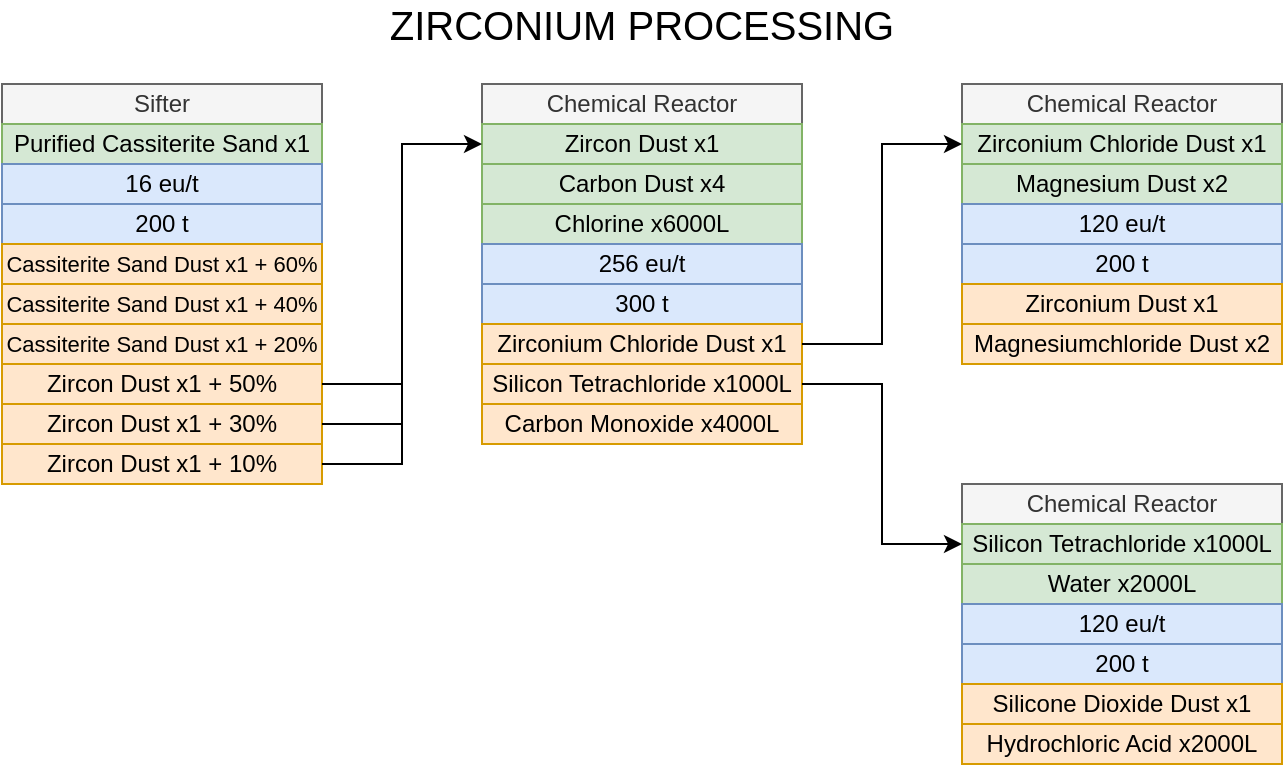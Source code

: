 <mxfile version="14.9.5" type="device"><diagram id="oJ66EsZMzgQ810J01EDe" name="Page-1"><mxGraphModel dx="985" dy="563" grid="1" gridSize="10" guides="1" tooltips="1" connect="1" arrows="1" fold="1" page="1" pageScale="1" pageWidth="827" pageHeight="1169" math="0" shadow="0"><root><mxCell id="0"/><mxCell id="1" parent="0"/><mxCell id="EpSZC6r_kOCgjomjFYdf-3" value="Sifter" style="rounded=0;whiteSpace=wrap;html=1;shadow=0;glass=0;sketch=0;strokeWidth=1;fillColor=#f5f5f5;strokeColor=#666666;fontColor=#333333;" vertex="1" parent="1"><mxGeometry x="40" y="60" width="160" height="20" as="geometry"/></mxCell><mxCell id="EpSZC6r_kOCgjomjFYdf-4" value="Purified Cassiterite Sand x1" style="rounded=0;whiteSpace=wrap;html=1;shadow=0;glass=0;sketch=0;strokeWidth=1;fillColor=#d5e8d4;strokeColor=#82b366;" vertex="1" parent="1"><mxGeometry x="40" y="80" width="160" height="20" as="geometry"/></mxCell><mxCell id="EpSZC6r_kOCgjomjFYdf-5" value="200 t" style="rounded=0;whiteSpace=wrap;html=1;shadow=0;glass=0;sketch=0;strokeWidth=1;fillColor=#dae8fc;strokeColor=#6c8ebf;" vertex="1" parent="1"><mxGeometry x="40" y="120" width="160" height="20" as="geometry"/></mxCell><mxCell id="EpSZC6r_kOCgjomjFYdf-6" value="16 eu/t" style="rounded=0;whiteSpace=wrap;html=1;shadow=0;glass=0;sketch=0;strokeWidth=1;fillColor=#dae8fc;strokeColor=#6c8ebf;" vertex="1" parent="1"><mxGeometry x="40" y="100" width="160" height="20" as="geometry"/></mxCell><mxCell id="EpSZC6r_kOCgjomjFYdf-7" value="&lt;font style=&quot;font-size: 11px&quot;&gt;Cassiterite Sand Dust x1 + 60%&lt;/font&gt;" style="rounded=0;whiteSpace=wrap;html=1;shadow=0;glass=0;sketch=0;strokeWidth=1;fillColor=#ffe6cc;strokeColor=#d79b00;" vertex="1" parent="1"><mxGeometry x="40" y="140" width="160" height="20" as="geometry"/></mxCell><mxCell id="EpSZC6r_kOCgjomjFYdf-9" value="&lt;font style=&quot;font-size: 11px&quot;&gt;Cassiterite Sand Dust x1 + 40%&lt;/font&gt;" style="rounded=0;whiteSpace=wrap;html=1;shadow=0;glass=0;sketch=0;strokeWidth=1;fillColor=#ffe6cc;strokeColor=#d79b00;" vertex="1" parent="1"><mxGeometry x="40" y="160" width="160" height="20" as="geometry"/></mxCell><mxCell id="EpSZC6r_kOCgjomjFYdf-10" value="&lt;font style=&quot;font-size: 11px&quot;&gt;Cassiterite Sand Dust x1 + 20%&lt;/font&gt;" style="rounded=0;whiteSpace=wrap;html=1;shadow=0;glass=0;sketch=0;strokeWidth=1;fillColor=#ffe6cc;strokeColor=#d79b00;" vertex="1" parent="1"><mxGeometry x="40" y="180" width="160" height="20" as="geometry"/></mxCell><mxCell id="EpSZC6r_kOCgjomjFYdf-11" value="&lt;font style=&quot;font-size: 12px&quot;&gt;Zircon Dust x1 + 50%&lt;/font&gt;" style="rounded=0;whiteSpace=wrap;html=1;shadow=0;glass=0;sketch=0;strokeWidth=1;fillColor=#ffe6cc;strokeColor=#d79b00;" vertex="1" parent="1"><mxGeometry x="40" y="200" width="160" height="20" as="geometry"/></mxCell><mxCell id="EpSZC6r_kOCgjomjFYdf-12" value="&lt;font style=&quot;font-size: 12px&quot;&gt;Zircon Dust x1 + 30%&lt;/font&gt;" style="rounded=0;whiteSpace=wrap;html=1;shadow=0;glass=0;sketch=0;strokeWidth=1;fillColor=#ffe6cc;strokeColor=#d79b00;" vertex="1" parent="1"><mxGeometry x="40" y="220" width="160" height="20" as="geometry"/></mxCell><mxCell id="EpSZC6r_kOCgjomjFYdf-13" value="&lt;font style=&quot;font-size: 12px&quot;&gt;Zircon Dust x1 + 10%&lt;/font&gt;" style="rounded=0;whiteSpace=wrap;html=1;shadow=0;glass=0;sketch=0;strokeWidth=1;fillColor=#ffe6cc;strokeColor=#d79b00;" vertex="1" parent="1"><mxGeometry x="40" y="240" width="160" height="20" as="geometry"/></mxCell><mxCell id="EpSZC6r_kOCgjomjFYdf-14" value="Chemical Reactor" style="rounded=0;whiteSpace=wrap;html=1;shadow=0;glass=0;sketch=0;strokeWidth=1;fillColor=#f5f5f5;strokeColor=#666666;fontColor=#333333;" vertex="1" parent="1"><mxGeometry x="280" y="60" width="160" height="20" as="geometry"/></mxCell><mxCell id="EpSZC6r_kOCgjomjFYdf-15" value="Zircon Dust x1" style="rounded=0;whiteSpace=wrap;html=1;shadow=0;glass=0;sketch=0;strokeWidth=1;fillColor=#d5e8d4;strokeColor=#82b366;" vertex="1" parent="1"><mxGeometry x="280" y="80" width="160" height="20" as="geometry"/></mxCell><mxCell id="EpSZC6r_kOCgjomjFYdf-16" value="Carbon Dust x4" style="rounded=0;whiteSpace=wrap;html=1;shadow=0;glass=0;sketch=0;strokeWidth=1;fillColor=#d5e8d4;strokeColor=#82b366;" vertex="1" parent="1"><mxGeometry x="280" y="100" width="160" height="20" as="geometry"/></mxCell><mxCell id="EpSZC6r_kOCgjomjFYdf-17" value="Chlorine x6000L" style="rounded=0;whiteSpace=wrap;html=1;shadow=0;glass=0;sketch=0;strokeWidth=1;fillColor=#d5e8d4;strokeColor=#82b366;" vertex="1" parent="1"><mxGeometry x="280" y="120" width="160" height="20" as="geometry"/></mxCell><mxCell id="EpSZC6r_kOCgjomjFYdf-18" value="300 t" style="rounded=0;whiteSpace=wrap;html=1;shadow=0;glass=0;sketch=0;strokeWidth=1;fillColor=#dae8fc;strokeColor=#6c8ebf;" vertex="1" parent="1"><mxGeometry x="280" y="160" width="160" height="20" as="geometry"/></mxCell><mxCell id="EpSZC6r_kOCgjomjFYdf-19" value="256 eu/t" style="rounded=0;whiteSpace=wrap;html=1;shadow=0;glass=0;sketch=0;strokeWidth=1;fillColor=#dae8fc;strokeColor=#6c8ebf;" vertex="1" parent="1"><mxGeometry x="280" y="140" width="160" height="20" as="geometry"/></mxCell><mxCell id="EpSZC6r_kOCgjomjFYdf-20" value="&lt;font style=&quot;font-size: 12px&quot;&gt;Zirconium Chloride Dust x1&lt;/font&gt;" style="rounded=0;whiteSpace=wrap;html=1;shadow=0;glass=0;sketch=0;strokeWidth=1;fillColor=#ffe6cc;strokeColor=#d79b00;" vertex="1" parent="1"><mxGeometry x="280" y="180" width="160" height="20" as="geometry"/></mxCell><mxCell id="EpSZC6r_kOCgjomjFYdf-21" value="&lt;font style=&quot;font-size: 12px&quot;&gt;Silicon Tetrachloride x1000L&lt;/font&gt;" style="rounded=0;whiteSpace=wrap;html=1;shadow=0;glass=0;sketch=0;strokeWidth=1;fillColor=#ffe6cc;strokeColor=#d79b00;" vertex="1" parent="1"><mxGeometry x="280" y="200" width="160" height="20" as="geometry"/></mxCell><mxCell id="EpSZC6r_kOCgjomjFYdf-22" value="&lt;font style=&quot;font-size: 12px&quot;&gt;Carbon Monoxide x4000L&lt;/font&gt;" style="rounded=0;whiteSpace=wrap;html=1;shadow=0;glass=0;sketch=0;strokeWidth=1;fillColor=#ffe6cc;strokeColor=#d79b00;" vertex="1" parent="1"><mxGeometry x="280" y="220" width="160" height="20" as="geometry"/></mxCell><mxCell id="EpSZC6r_kOCgjomjFYdf-23" value="" style="endArrow=classic;html=1;exitX=1;exitY=0.5;exitDx=0;exitDy=0;entryX=0;entryY=0.5;entryDx=0;entryDy=0;rounded=0;" edge="1" parent="1" source="EpSZC6r_kOCgjomjFYdf-11" target="EpSZC6r_kOCgjomjFYdf-15"><mxGeometry width="50" height="50" relative="1" as="geometry"><mxPoint x="300" y="210" as="sourcePoint"/><mxPoint x="240" y="210" as="targetPoint"/><Array as="points"><mxPoint x="220" y="210"/><mxPoint x="240" y="210"/><mxPoint x="240" y="90"/></Array></mxGeometry></mxCell><mxCell id="EpSZC6r_kOCgjomjFYdf-25" value="" style="endArrow=none;html=1;exitX=1;exitY=0.5;exitDx=0;exitDy=0;endFill=0;rounded=0;" edge="1" parent="1" source="EpSZC6r_kOCgjomjFYdf-12"><mxGeometry width="50" height="50" relative="1" as="geometry"><mxPoint x="300" y="210" as="sourcePoint"/><mxPoint x="240" y="210" as="targetPoint"/><Array as="points"><mxPoint x="240" y="230"/></Array></mxGeometry></mxCell><mxCell id="EpSZC6r_kOCgjomjFYdf-26" value="" style="endArrow=none;html=1;exitX=1;exitY=0.5;exitDx=0;exitDy=0;endFill=0;rounded=0;" edge="1" parent="1" source="EpSZC6r_kOCgjomjFYdf-13"><mxGeometry width="50" height="50" relative="1" as="geometry"><mxPoint x="300" y="210" as="sourcePoint"/><mxPoint x="240" y="230" as="targetPoint"/><Array as="points"><mxPoint x="240" y="250"/></Array></mxGeometry></mxCell><mxCell id="EpSZC6r_kOCgjomjFYdf-27" value="&lt;font style=&quot;font-size: 20px&quot;&gt;ZIRCONIUM PROCESSING&lt;/font&gt;" style="text;html=1;strokeColor=none;fillColor=none;align=center;verticalAlign=middle;whiteSpace=wrap;rounded=0;shadow=0;glass=0;sketch=0;" vertex="1" parent="1"><mxGeometry x="230" y="20" width="260" height="20" as="geometry"/></mxCell><mxCell id="EpSZC6r_kOCgjomjFYdf-28" value="Chemical Reactor" style="rounded=0;whiteSpace=wrap;html=1;shadow=0;glass=0;sketch=0;strokeWidth=1;fillColor=#f5f5f5;strokeColor=#666666;fontColor=#333333;" vertex="1" parent="1"><mxGeometry x="520" y="60" width="160" height="20" as="geometry"/></mxCell><mxCell id="EpSZC6r_kOCgjomjFYdf-29" value="&lt;font style=&quot;font-size: 12px&quot;&gt;Zirconium Chloride Dust x1&lt;/font&gt;" style="rounded=0;whiteSpace=wrap;html=1;shadow=0;glass=0;sketch=0;strokeWidth=1;fillColor=#d5e8d4;strokeColor=#82b366;" vertex="1" parent="1"><mxGeometry x="520" y="80" width="160" height="20" as="geometry"/></mxCell><mxCell id="EpSZC6r_kOCgjomjFYdf-30" value="&lt;font style=&quot;font-size: 12px&quot;&gt;Magnesium Dust x2&lt;/font&gt;" style="rounded=0;whiteSpace=wrap;html=1;shadow=0;glass=0;sketch=0;strokeWidth=1;fillColor=#d5e8d4;strokeColor=#82b366;" vertex="1" parent="1"><mxGeometry x="520" y="100" width="160" height="20" as="geometry"/></mxCell><mxCell id="EpSZC6r_kOCgjomjFYdf-31" value="200 t" style="rounded=0;whiteSpace=wrap;html=1;shadow=0;glass=0;sketch=0;strokeWidth=1;fillColor=#dae8fc;strokeColor=#6c8ebf;" vertex="1" parent="1"><mxGeometry x="520" y="140" width="160" height="20" as="geometry"/></mxCell><mxCell id="EpSZC6r_kOCgjomjFYdf-32" value="120 eu/t" style="rounded=0;whiteSpace=wrap;html=1;shadow=0;glass=0;sketch=0;strokeWidth=1;fillColor=#dae8fc;strokeColor=#6c8ebf;" vertex="1" parent="1"><mxGeometry x="520" y="120" width="160" height="20" as="geometry"/></mxCell><mxCell id="EpSZC6r_kOCgjomjFYdf-33" value="" style="endArrow=classic;html=1;exitX=1;exitY=0.5;exitDx=0;exitDy=0;entryX=0;entryY=0.5;entryDx=0;entryDy=0;rounded=0;" edge="1" parent="1" source="EpSZC6r_kOCgjomjFYdf-20" target="EpSZC6r_kOCgjomjFYdf-29"><mxGeometry width="50" height="50" relative="1" as="geometry"><mxPoint x="520" y="210" as="sourcePoint"/><mxPoint x="570" y="160" as="targetPoint"/><Array as="points"><mxPoint x="480" y="190"/><mxPoint x="480" y="90"/></Array></mxGeometry></mxCell><mxCell id="EpSZC6r_kOCgjomjFYdf-34" value="&lt;font style=&quot;font-size: 12px&quot;&gt;Zirconium Dust x1&lt;/font&gt;" style="rounded=0;whiteSpace=wrap;html=1;shadow=0;glass=0;sketch=0;strokeWidth=1;fillColor=#ffe6cc;strokeColor=#d79b00;" vertex="1" parent="1"><mxGeometry x="520" y="160" width="160" height="20" as="geometry"/></mxCell><mxCell id="EpSZC6r_kOCgjomjFYdf-35" value="&lt;font style=&quot;font-size: 12px&quot;&gt;Magnesiumchloride Dust x2&lt;/font&gt;" style="rounded=0;whiteSpace=wrap;html=1;shadow=0;glass=0;sketch=0;strokeWidth=1;fillColor=#ffe6cc;strokeColor=#d79b00;" vertex="1" parent="1"><mxGeometry x="520" y="180" width="160" height="20" as="geometry"/></mxCell><mxCell id="EpSZC6r_kOCgjomjFYdf-36" value="Chemical Reactor" style="rounded=0;whiteSpace=wrap;html=1;shadow=0;glass=0;sketch=0;strokeWidth=1;fillColor=#f5f5f5;strokeColor=#666666;fontColor=#333333;" vertex="1" parent="1"><mxGeometry x="520" y="260" width="160" height="20" as="geometry"/></mxCell><mxCell id="EpSZC6r_kOCgjomjFYdf-37" value="&lt;font style=&quot;font-size: 12px&quot;&gt;Silicon Tetrachloride x1000L&lt;/font&gt;" style="rounded=0;whiteSpace=wrap;html=1;shadow=0;glass=0;sketch=0;strokeWidth=1;fillColor=#d5e8d4;strokeColor=#82b366;" vertex="1" parent="1"><mxGeometry x="520" y="280" width="160" height="20" as="geometry"/></mxCell><mxCell id="EpSZC6r_kOCgjomjFYdf-38" value="&lt;font style=&quot;font-size: 12px&quot;&gt;Water x2000L&lt;/font&gt;" style="rounded=0;whiteSpace=wrap;html=1;shadow=0;glass=0;sketch=0;strokeWidth=1;fillColor=#d5e8d4;strokeColor=#82b366;" vertex="1" parent="1"><mxGeometry x="520" y="300" width="160" height="20" as="geometry"/></mxCell><mxCell id="EpSZC6r_kOCgjomjFYdf-39" value="200 t" style="rounded=0;whiteSpace=wrap;html=1;shadow=0;glass=0;sketch=0;strokeWidth=1;fillColor=#dae8fc;strokeColor=#6c8ebf;" vertex="1" parent="1"><mxGeometry x="520" y="340" width="160" height="20" as="geometry"/></mxCell><mxCell id="EpSZC6r_kOCgjomjFYdf-40" value="120 eu/t" style="rounded=0;whiteSpace=wrap;html=1;shadow=0;glass=0;sketch=0;strokeWidth=1;fillColor=#dae8fc;strokeColor=#6c8ebf;" vertex="1" parent="1"><mxGeometry x="520" y="320" width="160" height="20" as="geometry"/></mxCell><mxCell id="EpSZC6r_kOCgjomjFYdf-41" value="&lt;font style=&quot;font-size: 12px&quot;&gt;Silicone Dioxide Dust x1&lt;/font&gt;" style="rounded=0;whiteSpace=wrap;html=1;shadow=0;glass=0;sketch=0;strokeWidth=1;fillColor=#ffe6cc;strokeColor=#d79b00;" vertex="1" parent="1"><mxGeometry x="520" y="360" width="160" height="20" as="geometry"/></mxCell><mxCell id="EpSZC6r_kOCgjomjFYdf-42" value="&lt;font style=&quot;font-size: 12px&quot;&gt;Hydrochloric Acid x2000L&lt;/font&gt;" style="rounded=0;whiteSpace=wrap;html=1;shadow=0;glass=0;sketch=0;strokeWidth=1;fillColor=#ffe6cc;strokeColor=#d79b00;" vertex="1" parent="1"><mxGeometry x="520" y="380" width="160" height="20" as="geometry"/></mxCell><mxCell id="EpSZC6r_kOCgjomjFYdf-43" value="" style="endArrow=classic;html=1;exitX=1;exitY=0.5;exitDx=0;exitDy=0;entryX=0;entryY=0.5;entryDx=0;entryDy=0;rounded=0;" edge="1" parent="1" source="EpSZC6r_kOCgjomjFYdf-21" target="EpSZC6r_kOCgjomjFYdf-37"><mxGeometry width="50" height="50" relative="1" as="geometry"><mxPoint x="470" y="280" as="sourcePoint"/><mxPoint x="520" y="230" as="targetPoint"/><Array as="points"><mxPoint x="480" y="210"/><mxPoint x="480" y="290"/></Array></mxGeometry></mxCell></root></mxGraphModel></diagram></mxfile>
